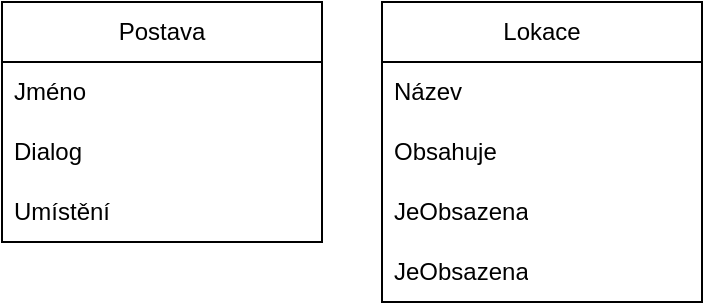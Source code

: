 <mxfile version="24.3.1" type="github">
  <diagram name="Page-1" id="Lb8H4rVhDNsZiXwEESoQ">
    <mxGraphModel dx="1479" dy="953" grid="1" gridSize="10" guides="1" tooltips="1" connect="1" arrows="1" fold="1" page="1" pageScale="1" pageWidth="827" pageHeight="1169" math="0" shadow="0">
      <root>
        <mxCell id="0" />
        <mxCell id="1" parent="0" />
        <mxCell id="WSqWYJ8pf89j_ZCo7M6G-2" value="Postava" style="swimlane;fontStyle=0;childLayout=stackLayout;horizontal=1;startSize=30;horizontalStack=0;resizeParent=1;resizeParentMax=0;resizeLast=0;collapsible=1;marginBottom=0;whiteSpace=wrap;html=1;" vertex="1" parent="1">
          <mxGeometry x="90" y="180" width="160" height="120" as="geometry" />
        </mxCell>
        <mxCell id="WSqWYJ8pf89j_ZCo7M6G-3" value="Jméno" style="text;strokeColor=none;fillColor=none;align=left;verticalAlign=middle;spacingLeft=4;spacingRight=4;overflow=hidden;points=[[0,0.5],[1,0.5]];portConstraint=eastwest;rotatable=0;whiteSpace=wrap;html=1;" vertex="1" parent="WSqWYJ8pf89j_ZCo7M6G-2">
          <mxGeometry y="30" width="160" height="30" as="geometry" />
        </mxCell>
        <mxCell id="WSqWYJ8pf89j_ZCo7M6G-4" value="Dialog" style="text;strokeColor=none;fillColor=none;align=left;verticalAlign=middle;spacingLeft=4;spacingRight=4;overflow=hidden;points=[[0,0.5],[1,0.5]];portConstraint=eastwest;rotatable=0;whiteSpace=wrap;html=1;" vertex="1" parent="WSqWYJ8pf89j_ZCo7M6G-2">
          <mxGeometry y="60" width="160" height="30" as="geometry" />
        </mxCell>
        <mxCell id="WSqWYJ8pf89j_ZCo7M6G-5" value="Umístění" style="text;strokeColor=none;fillColor=none;align=left;verticalAlign=middle;spacingLeft=4;spacingRight=4;overflow=hidden;points=[[0,0.5],[1,0.5]];portConstraint=eastwest;rotatable=0;whiteSpace=wrap;html=1;" vertex="1" parent="WSqWYJ8pf89j_ZCo7M6G-2">
          <mxGeometry y="90" width="160" height="30" as="geometry" />
        </mxCell>
        <mxCell id="WSqWYJ8pf89j_ZCo7M6G-6" value="Lokace" style="swimlane;fontStyle=0;childLayout=stackLayout;horizontal=1;startSize=30;horizontalStack=0;resizeParent=1;resizeParentMax=0;resizeLast=0;collapsible=1;marginBottom=0;whiteSpace=wrap;html=1;resizable=1;resizeWidth=1;resizeHeight=1;" vertex="1" parent="1">
          <mxGeometry x="280" y="180" width="160" height="150" as="geometry">
            <mxRectangle x="280" y="180" width="80" height="30" as="alternateBounds" />
          </mxGeometry>
        </mxCell>
        <mxCell id="WSqWYJ8pf89j_ZCo7M6G-7" value="Název" style="text;strokeColor=none;fillColor=none;align=left;verticalAlign=middle;spacingLeft=4;spacingRight=4;overflow=hidden;points=[[0,0.5],[1,0.5]];portConstraint=eastwest;rotatable=0;whiteSpace=wrap;html=1;" vertex="1" parent="WSqWYJ8pf89j_ZCo7M6G-6">
          <mxGeometry y="30" width="160" height="30" as="geometry" />
        </mxCell>
        <mxCell id="WSqWYJ8pf89j_ZCo7M6G-8" value="Obsahuje" style="text;strokeColor=none;fillColor=none;align=left;verticalAlign=middle;spacingLeft=4;spacingRight=4;overflow=hidden;points=[[0,0.5],[1,0.5]];portConstraint=eastwest;rotatable=0;whiteSpace=wrap;html=1;" vertex="1" parent="WSqWYJ8pf89j_ZCo7M6G-6">
          <mxGeometry y="60" width="160" height="30" as="geometry" />
        </mxCell>
        <mxCell id="WSqWYJ8pf89j_ZCo7M6G-13" value="JeObsazena" style="text;strokeColor=none;fillColor=none;align=left;verticalAlign=middle;spacingLeft=4;spacingRight=4;overflow=hidden;points=[[0,0.5],[1,0.5]];portConstraint=eastwest;rotatable=0;whiteSpace=wrap;html=1;resizable=1;" vertex="1" parent="WSqWYJ8pf89j_ZCo7M6G-6">
          <mxGeometry y="90" width="160" height="30" as="geometry" />
        </mxCell>
        <mxCell id="WSqWYJ8pf89j_ZCo7M6G-9" value="JeObsazena" style="text;strokeColor=none;fillColor=none;align=left;verticalAlign=middle;spacingLeft=4;spacingRight=4;overflow=hidden;points=[[0,0.5],[1,0.5]];portConstraint=eastwest;rotatable=0;whiteSpace=wrap;html=1;resizable=1;" vertex="1" parent="WSqWYJ8pf89j_ZCo7M6G-6">
          <mxGeometry y="120" width="160" height="30" as="geometry" />
        </mxCell>
      </root>
    </mxGraphModel>
  </diagram>
</mxfile>
